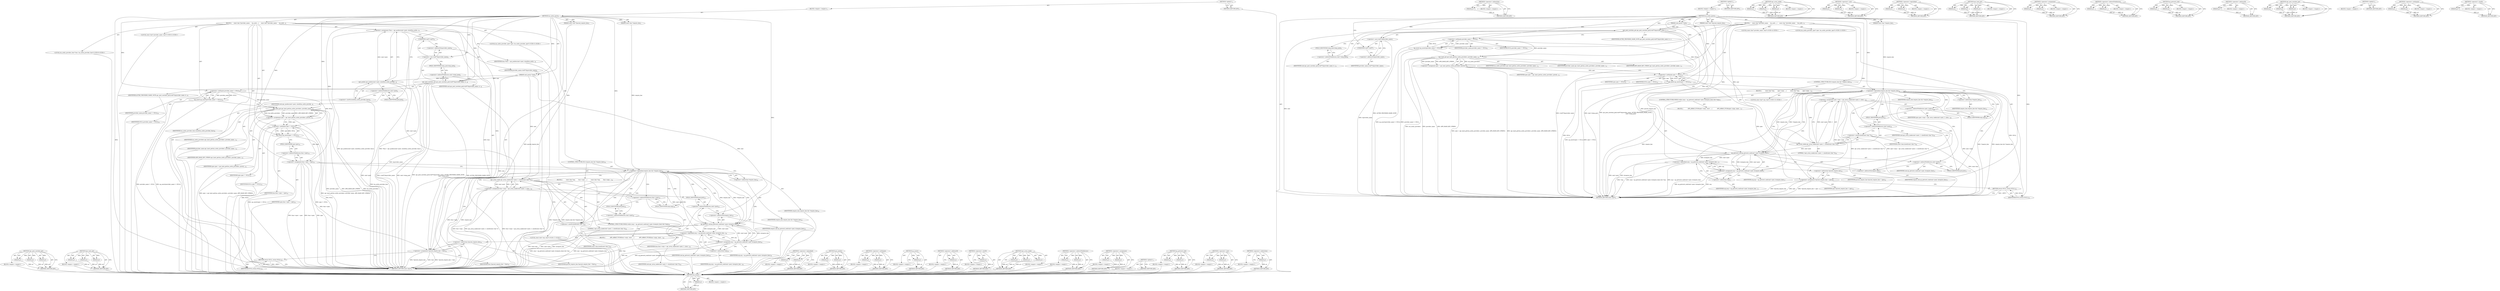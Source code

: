digraph "&lt;operator&gt;.indirection" {
vulnerable_124 [label=<(METHOD,ap_assert)>];
vulnerable_125 [label=<(PARAM,p1)>];
vulnerable_126 [label=<(BLOCK,&lt;empty&gt;,&lt;empty&gt;)>];
vulnerable_127 [label=<(METHOD_RETURN,ANY)>];
vulnerable_149 [label=<(METHOD,&lt;operator&gt;.indirection)>];
vulnerable_150 [label=<(PARAM,p1)>];
vulnerable_151 [label=<(BLOCK,&lt;empty&gt;,&lt;empty&gt;)>];
vulnerable_152 [label=<(METHOD_RETURN,ANY)>];
vulnerable_6 [label=<(METHOD,&lt;global&gt;)<SUB>1</SUB>>];
vulnerable_7 [label=<(BLOCK,&lt;empty&gt;,&lt;empty&gt;)<SUB>1</SUB>>];
vulnerable_8 [label=<(METHOD,lua_authz_parse)<SUB>1</SUB>>];
vulnerable_9 [label=<(PARAM,cmd_parms *cmd)<SUB>1</SUB>>];
vulnerable_10 [label=<(PARAM,const char *require_line)<SUB>1</SUB>>];
vulnerable_11 [label=<(PARAM,const void **parsed_require_line)<SUB>2</SUB>>];
vulnerable_12 [label=<(BLOCK,{
     const char *provider_name;
     lua_auth...,{
     const char *provider_name;
     lua_auth...)<SUB>3</SUB>>];
vulnerable_13 [label="<(LOCAL,const char* provider_name: char*)<SUB>4</SUB>>"];
vulnerable_14 [label="<(LOCAL,lua_authz_provider_spec* spec: lua_authz_provider_spec*)<SUB>5</SUB>>"];
vulnerable_15 [label=<(apr_pool_userdata_get,apr_pool_userdata_get((void**)&amp;provider_name, A...)<SUB>7</SUB>>];
vulnerable_16 [label=<(&lt;operator&gt;.cast,(void**)&amp;provider_name)<SUB>7</SUB>>];
vulnerable_17 [label=<(UNKNOWN,void**,void**)<SUB>7</SUB>>];
vulnerable_18 [label=<(&lt;operator&gt;.addressOf,&amp;provider_name)<SUB>7</SUB>>];
vulnerable_19 [label=<(IDENTIFIER,provider_name,(void**)&amp;provider_name)<SUB>7</SUB>>];
vulnerable_20 [label=<(IDENTIFIER,AUTHZ_PROVIDER_NAME_NOTE,apr_pool_userdata_get((void**)&amp;provider_name, A...)<SUB>7</SUB>>];
vulnerable_21 [label=<(&lt;operator&gt;.indirectFieldAccess,cmd-&gt;temp_pool)<SUB>8</SUB>>];
vulnerable_22 [label=<(IDENTIFIER,cmd,apr_pool_userdata_get((void**)&amp;provider_name, A...)<SUB>8</SUB>>];
vulnerable_23 [label=<(FIELD_IDENTIFIER,temp_pool,temp_pool)<SUB>8</SUB>>];
vulnerable_24 [label=<(ap_assert,ap_assert(provider_name != NULL))<SUB>9</SUB>>];
vulnerable_25 [label=<(&lt;operator&gt;.notEquals,provider_name != NULL)<SUB>9</SUB>>];
vulnerable_26 [label=<(IDENTIFIER,provider_name,provider_name != NULL)<SUB>9</SUB>>];
vulnerable_27 [label=<(IDENTIFIER,NULL,provider_name != NULL)<SUB>9</SUB>>];
vulnerable_28 [label=<(&lt;operator&gt;.assignment,spec = apr_hash_get(lua_authz_providers, provid...)<SUB>11</SUB>>];
vulnerable_29 [label=<(IDENTIFIER,spec,spec = apr_hash_get(lua_authz_providers, provid...)<SUB>11</SUB>>];
vulnerable_30 [label=<(apr_hash_get,apr_hash_get(lua_authz_providers, provider_name...)<SUB>11</SUB>>];
vulnerable_31 [label=<(IDENTIFIER,lua_authz_providers,apr_hash_get(lua_authz_providers, provider_name...)<SUB>11</SUB>>];
vulnerable_32 [label=<(IDENTIFIER,provider_name,apr_hash_get(lua_authz_providers, provider_name...)<SUB>11</SUB>>];
vulnerable_33 [label=<(IDENTIFIER,APR_HASH_KEY_STRING,apr_hash_get(lua_authz_providers, provider_name...)<SUB>11</SUB>>];
vulnerable_34 [label=<(ap_assert,ap_assert(spec != NULL))<SUB>12</SUB>>];
vulnerable_35 [label=<(&lt;operator&gt;.notEquals,spec != NULL)<SUB>12</SUB>>];
vulnerable_36 [label=<(IDENTIFIER,spec,spec != NULL)<SUB>12</SUB>>];
vulnerable_37 [label=<(IDENTIFIER,NULL,spec != NULL)<SUB>12</SUB>>];
vulnerable_38 [label=<(CONTROL_STRUCTURE,IF,if (require_line &amp;&amp; *require_line))<SUB>14</SUB>>];
vulnerable_39 [label=<(&lt;operator&gt;.logicalAnd,require_line &amp;&amp; *require_line)<SUB>14</SUB>>];
vulnerable_40 [label=<(IDENTIFIER,require_line,require_line &amp;&amp; *require_line)<SUB>14</SUB>>];
vulnerable_41 [label=<(&lt;operator&gt;.indirection,*require_line)<SUB>14</SUB>>];
vulnerable_42 [label=<(IDENTIFIER,require_line,require_line &amp;&amp; *require_line)<SUB>14</SUB>>];
vulnerable_43 [label=<(BLOCK,{
         const char *arg;
        spec-&gt;args ...,{
         const char *arg;
        spec-&gt;args ...)<SUB>14</SUB>>];
vulnerable_44 [label="<(LOCAL,const char* arg: char*)<SUB>15</SUB>>"];
vulnerable_45 [label=<(&lt;operator&gt;.assignment,spec-&gt;args = apr_array_make(cmd-&gt;pool, 2, sizeo...)<SUB>16</SUB>>];
vulnerable_46 [label=<(&lt;operator&gt;.indirectFieldAccess,spec-&gt;args)<SUB>16</SUB>>];
vulnerable_47 [label=<(IDENTIFIER,spec,spec-&gt;args = apr_array_make(cmd-&gt;pool, 2, sizeo...)<SUB>16</SUB>>];
vulnerable_48 [label=<(FIELD_IDENTIFIER,args,args)<SUB>16</SUB>>];
vulnerable_49 [label=<(apr_array_make,apr_array_make(cmd-&gt;pool, 2, sizeof(const char *)))<SUB>16</SUB>>];
vulnerable_50 [label=<(&lt;operator&gt;.indirectFieldAccess,cmd-&gt;pool)<SUB>16</SUB>>];
vulnerable_51 [label=<(IDENTIFIER,cmd,apr_array_make(cmd-&gt;pool, 2, sizeof(const char *)))<SUB>16</SUB>>];
vulnerable_52 [label=<(FIELD_IDENTIFIER,pool,pool)<SUB>16</SUB>>];
vulnerable_53 [label=<(LITERAL,2,apr_array_make(cmd-&gt;pool, 2, sizeof(const char *)))<SUB>16</SUB>>];
vulnerable_54 [label=<(&lt;operator&gt;.sizeOf,sizeof(const char *))<SUB>16</SUB>>];
vulnerable_55 [label=<(IDENTIFIER,const char,sizeof(const char *))<SUB>16</SUB>>];
vulnerable_56 [label=<(CONTROL_STRUCTURE,WHILE,while ((arg = ap_getword_conf(cmd-&gt;pool, &amp;require_line)) &amp;&amp; *arg))<SUB>17</SUB>>];
vulnerable_57 [label=<(&lt;operator&gt;.logicalAnd,(arg = ap_getword_conf(cmd-&gt;pool, &amp;require_line...)<SUB>17</SUB>>];
vulnerable_58 [label=<(&lt;operator&gt;.assignment,arg = ap_getword_conf(cmd-&gt;pool, &amp;require_line))<SUB>17</SUB>>];
vulnerable_59 [label=<(IDENTIFIER,arg,arg = ap_getword_conf(cmd-&gt;pool, &amp;require_line))<SUB>17</SUB>>];
vulnerable_60 [label=<(ap_getword_conf,ap_getword_conf(cmd-&gt;pool, &amp;require_line))<SUB>17</SUB>>];
vulnerable_61 [label=<(&lt;operator&gt;.indirectFieldAccess,cmd-&gt;pool)<SUB>17</SUB>>];
vulnerable_62 [label=<(IDENTIFIER,cmd,ap_getword_conf(cmd-&gt;pool, &amp;require_line))<SUB>17</SUB>>];
vulnerable_63 [label=<(FIELD_IDENTIFIER,pool,pool)<SUB>17</SUB>>];
vulnerable_64 [label=<(&lt;operator&gt;.addressOf,&amp;require_line)<SUB>17</SUB>>];
vulnerable_65 [label=<(IDENTIFIER,require_line,ap_getword_conf(cmd-&gt;pool, &amp;require_line))<SUB>17</SUB>>];
vulnerable_66 [label=<(&lt;operator&gt;.indirection,*arg)<SUB>17</SUB>>];
vulnerable_67 [label=<(IDENTIFIER,arg,(arg = ap_getword_conf(cmd-&gt;pool, &amp;require_line...)<SUB>17</SUB>>];
vulnerable_68 [label=<(BLOCK,{
            APR_ARRAY_PUSH(spec-&gt;args, const ...,{
            APR_ARRAY_PUSH(spec-&gt;args, const ...)<SUB>17</SUB>>];
vulnerable_69 [label=<(&lt;operator&gt;.assignment,*parsed_require_line = spec)<SUB>22</SUB>>];
vulnerable_70 [label=<(&lt;operator&gt;.indirection,*parsed_require_line)<SUB>22</SUB>>];
vulnerable_71 [label=<(IDENTIFIER,parsed_require_line,*parsed_require_line = spec)<SUB>22</SUB>>];
vulnerable_72 [label=<(IDENTIFIER,spec,*parsed_require_line = spec)<SUB>22</SUB>>];
vulnerable_73 [label=<(RETURN,return NULL;,return NULL;)<SUB>23</SUB>>];
vulnerable_74 [label=<(IDENTIFIER,NULL,return NULL;)<SUB>23</SUB>>];
vulnerable_75 [label=<(METHOD_RETURN,const char*)<SUB>1</SUB>>];
vulnerable_77 [label=<(METHOD_RETURN,ANY)<SUB>1</SUB>>];
vulnerable_153 [label=<(METHOD,apr_array_make)>];
vulnerable_154 [label=<(PARAM,p1)>];
vulnerable_155 [label=<(PARAM,p2)>];
vulnerable_156 [label=<(PARAM,p3)>];
vulnerable_157 [label=<(BLOCK,&lt;empty&gt;,&lt;empty&gt;)>];
vulnerable_158 [label=<(METHOD_RETURN,ANY)>];
vulnerable_110 [label=<(METHOD,&lt;operator&gt;.cast)>];
vulnerable_111 [label=<(PARAM,p1)>];
vulnerable_112 [label=<(PARAM,p2)>];
vulnerable_113 [label=<(BLOCK,&lt;empty&gt;,&lt;empty&gt;)>];
vulnerable_114 [label=<(METHOD_RETURN,ANY)>];
vulnerable_144 [label=<(METHOD,&lt;operator&gt;.logicalAnd)>];
vulnerable_145 [label=<(PARAM,p1)>];
vulnerable_146 [label=<(PARAM,p2)>];
vulnerable_147 [label=<(BLOCK,&lt;empty&gt;,&lt;empty&gt;)>];
vulnerable_148 [label=<(METHOD_RETURN,ANY)>];
vulnerable_138 [label=<(METHOD,apr_hash_get)>];
vulnerable_139 [label=<(PARAM,p1)>];
vulnerable_140 [label=<(PARAM,p2)>];
vulnerable_141 [label=<(PARAM,p3)>];
vulnerable_142 [label=<(BLOCK,&lt;empty&gt;,&lt;empty&gt;)>];
vulnerable_143 [label=<(METHOD_RETURN,ANY)>];
vulnerable_133 [label=<(METHOD,&lt;operator&gt;.assignment)>];
vulnerable_134 [label=<(PARAM,p1)>];
vulnerable_135 [label=<(PARAM,p2)>];
vulnerable_136 [label=<(BLOCK,&lt;empty&gt;,&lt;empty&gt;)>];
vulnerable_137 [label=<(METHOD_RETURN,ANY)>];
vulnerable_119 [label=<(METHOD,&lt;operator&gt;.indirectFieldAccess)>];
vulnerable_120 [label=<(PARAM,p1)>];
vulnerable_121 [label=<(PARAM,p2)>];
vulnerable_122 [label=<(BLOCK,&lt;empty&gt;,&lt;empty&gt;)>];
vulnerable_123 [label=<(METHOD_RETURN,ANY)>];
vulnerable_163 [label=<(METHOD,ap_getword_conf)>];
vulnerable_164 [label=<(PARAM,p1)>];
vulnerable_165 [label=<(PARAM,p2)>];
vulnerable_166 [label=<(BLOCK,&lt;empty&gt;,&lt;empty&gt;)>];
vulnerable_167 [label=<(METHOD_RETURN,ANY)>];
vulnerable_115 [label=<(METHOD,&lt;operator&gt;.addressOf)>];
vulnerable_116 [label=<(PARAM,p1)>];
vulnerable_117 [label=<(BLOCK,&lt;empty&gt;,&lt;empty&gt;)>];
vulnerable_118 [label=<(METHOD_RETURN,ANY)>];
vulnerable_104 [label=<(METHOD,apr_pool_userdata_get)>];
vulnerable_105 [label=<(PARAM,p1)>];
vulnerable_106 [label=<(PARAM,p2)>];
vulnerable_107 [label=<(PARAM,p3)>];
vulnerable_108 [label=<(BLOCK,&lt;empty&gt;,&lt;empty&gt;)>];
vulnerable_109 [label=<(METHOD_RETURN,ANY)>];
vulnerable_98 [label=<(METHOD,&lt;global&gt;)<SUB>1</SUB>>];
vulnerable_99 [label=<(BLOCK,&lt;empty&gt;,&lt;empty&gt;)>];
vulnerable_100 [label=<(METHOD_RETURN,ANY)>];
vulnerable_128 [label=<(METHOD,&lt;operator&gt;.notEquals)>];
vulnerable_129 [label=<(PARAM,p1)>];
vulnerable_130 [label=<(PARAM,p2)>];
vulnerable_131 [label=<(BLOCK,&lt;empty&gt;,&lt;empty&gt;)>];
vulnerable_132 [label=<(METHOD_RETURN,ANY)>];
vulnerable_159 [label=<(METHOD,&lt;operator&gt;.sizeOf)>];
vulnerable_160 [label=<(PARAM,p1)>];
vulnerable_161 [label=<(BLOCK,&lt;empty&gt;,&lt;empty&gt;)>];
vulnerable_162 [label=<(METHOD_RETURN,ANY)>];
fixed_141 [label=<(METHOD,apr_pool_userdata_get)>];
fixed_142 [label=<(PARAM,p1)>];
fixed_143 [label=<(PARAM,p2)>];
fixed_144 [label=<(PARAM,p3)>];
fixed_145 [label=<(BLOCK,&lt;empty&gt;,&lt;empty&gt;)>];
fixed_146 [label=<(METHOD_RETURN,ANY)>];
fixed_165 [label=<(METHOD,apr_hash_get)>];
fixed_166 [label=<(PARAM,p1)>];
fixed_167 [label=<(PARAM,p2)>];
fixed_168 [label=<(PARAM,p3)>];
fixed_169 [label=<(BLOCK,&lt;empty&gt;,&lt;empty&gt;)>];
fixed_170 [label=<(METHOD_RETURN,ANY)>];
fixed_6 [label=<(METHOD,&lt;global&gt;)<SUB>1</SUB>>];
fixed_7 [label=<(BLOCK,&lt;empty&gt;,&lt;empty&gt;)<SUB>1</SUB>>];
fixed_8 [label=<(METHOD,lua_authz_parse)<SUB>1</SUB>>];
fixed_9 [label=<(PARAM,cmd_parms *cmd)<SUB>1</SUB>>];
fixed_10 [label=<(PARAM,const char *require_line)<SUB>1</SUB>>];
fixed_11 [label=<(PARAM,const void **parsed_require_line)<SUB>2</SUB>>];
fixed_12 [label=<(BLOCK,{
     const char *provider_name;
     lua_auth...,{
     const char *provider_name;
     lua_auth...)<SUB>3</SUB>>];
fixed_13 [label="<(LOCAL,const char* provider_name: char*)<SUB>4</SUB>>"];
fixed_14 [label="<(LOCAL,lua_authz_provider_spec* spec: lua_authz_provider_spec*)<SUB>5</SUB>>"];
fixed_15 [label="<(LOCAL,lua_authz_provider_func* func: lua_authz_provider_func*)<SUB>6</SUB>>"];
fixed_16 [label=<(&lt;operator&gt;.assignment,*func = apr_pcalloc(cmd-&gt;pool, sizeof(lua_authz...)<SUB>6</SUB>>];
fixed_17 [label=<(IDENTIFIER,func,*func = apr_pcalloc(cmd-&gt;pool, sizeof(lua_authz...)<SUB>6</SUB>>];
fixed_18 [label=<(apr_pcalloc,apr_pcalloc(cmd-&gt;pool, sizeof(lua_authz_provide...)<SUB>6</SUB>>];
fixed_19 [label=<(&lt;operator&gt;.indirectFieldAccess,cmd-&gt;pool)<SUB>6</SUB>>];
fixed_20 [label=<(IDENTIFIER,cmd,apr_pcalloc(cmd-&gt;pool, sizeof(lua_authz_provide...)<SUB>6</SUB>>];
fixed_21 [label=<(FIELD_IDENTIFIER,pool,pool)<SUB>6</SUB>>];
fixed_22 [label=<(&lt;operator&gt;.sizeOf,sizeof(lua_authz_provider_func))<SUB>6</SUB>>];
fixed_23 [label=<(IDENTIFIER,lua_authz_provider_func,sizeof(lua_authz_provider_func))<SUB>6</SUB>>];
fixed_24 [label=<(apr_pool_userdata_get,apr_pool_userdata_get((void**)&amp;provider_name, A...)<SUB>8</SUB>>];
fixed_25 [label=<(&lt;operator&gt;.cast,(void**)&amp;provider_name)<SUB>8</SUB>>];
fixed_26 [label=<(UNKNOWN,void**,void**)<SUB>8</SUB>>];
fixed_27 [label=<(&lt;operator&gt;.addressOf,&amp;provider_name)<SUB>8</SUB>>];
fixed_28 [label=<(IDENTIFIER,provider_name,(void**)&amp;provider_name)<SUB>8</SUB>>];
fixed_29 [label=<(IDENTIFIER,AUTHZ_PROVIDER_NAME_NOTE,apr_pool_userdata_get((void**)&amp;provider_name, A...)<SUB>8</SUB>>];
fixed_30 [label=<(&lt;operator&gt;.indirectFieldAccess,cmd-&gt;temp_pool)<SUB>9</SUB>>];
fixed_31 [label=<(IDENTIFIER,cmd,apr_pool_userdata_get((void**)&amp;provider_name, A...)<SUB>9</SUB>>];
fixed_32 [label=<(FIELD_IDENTIFIER,temp_pool,temp_pool)<SUB>9</SUB>>];
fixed_33 [label=<(ap_assert,ap_assert(provider_name != NULL))<SUB>10</SUB>>];
fixed_34 [label=<(&lt;operator&gt;.notEquals,provider_name != NULL)<SUB>10</SUB>>];
fixed_35 [label=<(IDENTIFIER,provider_name,provider_name != NULL)<SUB>10</SUB>>];
fixed_36 [label=<(IDENTIFIER,NULL,provider_name != NULL)<SUB>10</SUB>>];
fixed_37 [label=<(&lt;operator&gt;.assignment,spec = apr_hash_get(lua_authz_providers, provid...)<SUB>12</SUB>>];
fixed_38 [label=<(IDENTIFIER,spec,spec = apr_hash_get(lua_authz_providers, provid...)<SUB>12</SUB>>];
fixed_39 [label=<(apr_hash_get,apr_hash_get(lua_authz_providers, provider_name...)<SUB>12</SUB>>];
fixed_40 [label=<(IDENTIFIER,lua_authz_providers,apr_hash_get(lua_authz_providers, provider_name...)<SUB>12</SUB>>];
fixed_41 [label=<(IDENTIFIER,provider_name,apr_hash_get(lua_authz_providers, provider_name...)<SUB>12</SUB>>];
fixed_42 [label=<(IDENTIFIER,APR_HASH_KEY_STRING,apr_hash_get(lua_authz_providers, provider_name...)<SUB>12</SUB>>];
fixed_43 [label=<(ap_assert,ap_assert(spec != NULL))<SUB>13</SUB>>];
fixed_44 [label=<(&lt;operator&gt;.notEquals,spec != NULL)<SUB>13</SUB>>];
fixed_45 [label=<(IDENTIFIER,spec,spec != NULL)<SUB>13</SUB>>];
fixed_46 [label=<(IDENTIFIER,NULL,spec != NULL)<SUB>13</SUB>>];
fixed_47 [label=<(&lt;operator&gt;.assignment,func-&gt;spec = spec)<SUB>14</SUB>>];
fixed_48 [label=<(&lt;operator&gt;.indirectFieldAccess,func-&gt;spec)<SUB>14</SUB>>];
fixed_49 [label=<(IDENTIFIER,func,func-&gt;spec = spec)<SUB>14</SUB>>];
fixed_50 [label=<(FIELD_IDENTIFIER,spec,spec)<SUB>14</SUB>>];
fixed_51 [label=<(IDENTIFIER,spec,func-&gt;spec = spec)<SUB>14</SUB>>];
fixed_52 [label=<(CONTROL_STRUCTURE,IF,if (require_line &amp;&amp; *require_line))<SUB>16</SUB>>];
fixed_53 [label=<(&lt;operator&gt;.logicalAnd,require_line &amp;&amp; *require_line)<SUB>16</SUB>>];
fixed_54 [label=<(IDENTIFIER,require_line,require_line &amp;&amp; *require_line)<SUB>16</SUB>>];
fixed_55 [label=<(&lt;operator&gt;.indirection,*require_line)<SUB>16</SUB>>];
fixed_56 [label=<(IDENTIFIER,require_line,require_line &amp;&amp; *require_line)<SUB>16</SUB>>];
fixed_57 [label=<(BLOCK,{
         const char *arg;
        func-&gt;args ...,{
         const char *arg;
        func-&gt;args ...)<SUB>16</SUB>>];
fixed_58 [label="<(LOCAL,const char* arg: char*)<SUB>17</SUB>>"];
fixed_59 [label=<(&lt;operator&gt;.assignment,func-&gt;args = apr_array_make(cmd-&gt;pool, 2, sizeo...)<SUB>18</SUB>>];
fixed_60 [label=<(&lt;operator&gt;.indirectFieldAccess,func-&gt;args)<SUB>18</SUB>>];
fixed_61 [label=<(IDENTIFIER,func,func-&gt;args = apr_array_make(cmd-&gt;pool, 2, sizeo...)<SUB>18</SUB>>];
fixed_62 [label=<(FIELD_IDENTIFIER,args,args)<SUB>18</SUB>>];
fixed_63 [label=<(apr_array_make,apr_array_make(cmd-&gt;pool, 2, sizeof(const char *)))<SUB>18</SUB>>];
fixed_64 [label=<(&lt;operator&gt;.indirectFieldAccess,cmd-&gt;pool)<SUB>18</SUB>>];
fixed_65 [label=<(IDENTIFIER,cmd,apr_array_make(cmd-&gt;pool, 2, sizeof(const char *)))<SUB>18</SUB>>];
fixed_66 [label=<(FIELD_IDENTIFIER,pool,pool)<SUB>18</SUB>>];
fixed_67 [label=<(LITERAL,2,apr_array_make(cmd-&gt;pool, 2, sizeof(const char *)))<SUB>18</SUB>>];
fixed_68 [label=<(&lt;operator&gt;.sizeOf,sizeof(const char *))<SUB>18</SUB>>];
fixed_69 [label=<(IDENTIFIER,const char,sizeof(const char *))<SUB>18</SUB>>];
fixed_70 [label=<(CONTROL_STRUCTURE,WHILE,while ((arg = ap_getword_conf(cmd-&gt;pool, &amp;require_line)) &amp;&amp; *arg))<SUB>19</SUB>>];
fixed_71 [label=<(&lt;operator&gt;.logicalAnd,(arg = ap_getword_conf(cmd-&gt;pool, &amp;require_line...)<SUB>19</SUB>>];
fixed_72 [label=<(&lt;operator&gt;.assignment,arg = ap_getword_conf(cmd-&gt;pool, &amp;require_line))<SUB>19</SUB>>];
fixed_73 [label=<(IDENTIFIER,arg,arg = ap_getword_conf(cmd-&gt;pool, &amp;require_line))<SUB>19</SUB>>];
fixed_74 [label=<(ap_getword_conf,ap_getword_conf(cmd-&gt;pool, &amp;require_line))<SUB>19</SUB>>];
fixed_75 [label=<(&lt;operator&gt;.indirectFieldAccess,cmd-&gt;pool)<SUB>19</SUB>>];
fixed_76 [label=<(IDENTIFIER,cmd,ap_getword_conf(cmd-&gt;pool, &amp;require_line))<SUB>19</SUB>>];
fixed_77 [label=<(FIELD_IDENTIFIER,pool,pool)<SUB>19</SUB>>];
fixed_78 [label=<(&lt;operator&gt;.addressOf,&amp;require_line)<SUB>19</SUB>>];
fixed_79 [label=<(IDENTIFIER,require_line,ap_getword_conf(cmd-&gt;pool, &amp;require_line))<SUB>19</SUB>>];
fixed_80 [label=<(&lt;operator&gt;.indirection,*arg)<SUB>19</SUB>>];
fixed_81 [label=<(IDENTIFIER,arg,(arg = ap_getword_conf(cmd-&gt;pool, &amp;require_line...)<SUB>19</SUB>>];
fixed_82 [label=<(BLOCK,{
            APR_ARRAY_PUSH(func-&gt;args, const ...,{
            APR_ARRAY_PUSH(func-&gt;args, const ...)<SUB>19</SUB>>];
fixed_83 [label=<(&lt;operator&gt;.assignment,*parsed_require_line = func)<SUB>24</SUB>>];
fixed_84 [label=<(&lt;operator&gt;.indirection,*parsed_require_line)<SUB>24</SUB>>];
fixed_85 [label=<(IDENTIFIER,parsed_require_line,*parsed_require_line = func)<SUB>24</SUB>>];
fixed_86 [label=<(IDENTIFIER,func,*parsed_require_line = func)<SUB>24</SUB>>];
fixed_87 [label=<(RETURN,return NULL;,return NULL;)<SUB>25</SUB>>];
fixed_88 [label=<(IDENTIFIER,NULL,return NULL;)<SUB>25</SUB>>];
fixed_89 [label=<(METHOD_RETURN,const char*)<SUB>1</SUB>>];
fixed_91 [label=<(METHOD_RETURN,ANY)<SUB>1</SUB>>];
fixed_171 [label=<(METHOD,&lt;operator&gt;.logicalAnd)>];
fixed_172 [label=<(PARAM,p1)>];
fixed_173 [label=<(PARAM,p2)>];
fixed_174 [label=<(BLOCK,&lt;empty&gt;,&lt;empty&gt;)>];
fixed_175 [label=<(METHOD_RETURN,ANY)>];
fixed_127 [label=<(METHOD,apr_pcalloc)>];
fixed_128 [label=<(PARAM,p1)>];
fixed_129 [label=<(PARAM,p2)>];
fixed_130 [label=<(BLOCK,&lt;empty&gt;,&lt;empty&gt;)>];
fixed_131 [label=<(METHOD_RETURN,ANY)>];
fixed_160 [label=<(METHOD,&lt;operator&gt;.notEquals)>];
fixed_161 [label=<(PARAM,p1)>];
fixed_162 [label=<(PARAM,p2)>];
fixed_163 [label=<(BLOCK,&lt;empty&gt;,&lt;empty&gt;)>];
fixed_164 [label=<(METHOD_RETURN,ANY)>];
fixed_156 [label=<(METHOD,ap_assert)>];
fixed_157 [label=<(PARAM,p1)>];
fixed_158 [label=<(BLOCK,&lt;empty&gt;,&lt;empty&gt;)>];
fixed_159 [label=<(METHOD_RETURN,ANY)>];
fixed_152 [label=<(METHOD,&lt;operator&gt;.addressOf)>];
fixed_153 [label=<(PARAM,p1)>];
fixed_154 [label=<(BLOCK,&lt;empty&gt;,&lt;empty&gt;)>];
fixed_155 [label=<(METHOD_RETURN,ANY)>];
fixed_137 [label=<(METHOD,&lt;operator&gt;.sizeOf)>];
fixed_138 [label=<(PARAM,p1)>];
fixed_139 [label=<(BLOCK,&lt;empty&gt;,&lt;empty&gt;)>];
fixed_140 [label=<(METHOD_RETURN,ANY)>];
fixed_180 [label=<(METHOD,apr_array_make)>];
fixed_181 [label=<(PARAM,p1)>];
fixed_182 [label=<(PARAM,p2)>];
fixed_183 [label=<(PARAM,p3)>];
fixed_184 [label=<(BLOCK,&lt;empty&gt;,&lt;empty&gt;)>];
fixed_185 [label=<(METHOD_RETURN,ANY)>];
fixed_132 [label=<(METHOD,&lt;operator&gt;.indirectFieldAccess)>];
fixed_133 [label=<(PARAM,p1)>];
fixed_134 [label=<(PARAM,p2)>];
fixed_135 [label=<(BLOCK,&lt;empty&gt;,&lt;empty&gt;)>];
fixed_136 [label=<(METHOD_RETURN,ANY)>];
fixed_122 [label=<(METHOD,&lt;operator&gt;.assignment)>];
fixed_123 [label=<(PARAM,p1)>];
fixed_124 [label=<(PARAM,p2)>];
fixed_125 [label=<(BLOCK,&lt;empty&gt;,&lt;empty&gt;)>];
fixed_126 [label=<(METHOD_RETURN,ANY)>];
fixed_116 [label=<(METHOD,&lt;global&gt;)<SUB>1</SUB>>];
fixed_117 [label=<(BLOCK,&lt;empty&gt;,&lt;empty&gt;)>];
fixed_118 [label=<(METHOD_RETURN,ANY)>];
fixed_186 [label=<(METHOD,ap_getword_conf)>];
fixed_187 [label=<(PARAM,p1)>];
fixed_188 [label=<(PARAM,p2)>];
fixed_189 [label=<(BLOCK,&lt;empty&gt;,&lt;empty&gt;)>];
fixed_190 [label=<(METHOD_RETURN,ANY)>];
fixed_147 [label=<(METHOD,&lt;operator&gt;.cast)>];
fixed_148 [label=<(PARAM,p1)>];
fixed_149 [label=<(PARAM,p2)>];
fixed_150 [label=<(BLOCK,&lt;empty&gt;,&lt;empty&gt;)>];
fixed_151 [label=<(METHOD_RETURN,ANY)>];
fixed_176 [label=<(METHOD,&lt;operator&gt;.indirection)>];
fixed_177 [label=<(PARAM,p1)>];
fixed_178 [label=<(BLOCK,&lt;empty&gt;,&lt;empty&gt;)>];
fixed_179 [label=<(METHOD_RETURN,ANY)>];
vulnerable_124 -> vulnerable_125  [key=0, label="AST: "];
vulnerable_124 -> vulnerable_125  [key=1, label="DDG: "];
vulnerable_124 -> vulnerable_126  [key=0, label="AST: "];
vulnerable_124 -> vulnerable_127  [key=0, label="AST: "];
vulnerable_124 -> vulnerable_127  [key=1, label="CFG: "];
vulnerable_125 -> vulnerable_127  [key=0, label="DDG: p1"];
vulnerable_149 -> vulnerable_150  [key=0, label="AST: "];
vulnerable_149 -> vulnerable_150  [key=1, label="DDG: "];
vulnerable_149 -> vulnerable_151  [key=0, label="AST: "];
vulnerable_149 -> vulnerable_152  [key=0, label="AST: "];
vulnerable_149 -> vulnerable_152  [key=1, label="CFG: "];
vulnerable_150 -> vulnerable_152  [key=0, label="DDG: p1"];
vulnerable_6 -> vulnerable_7  [key=0, label="AST: "];
vulnerable_6 -> vulnerable_77  [key=0, label="AST: "];
vulnerable_6 -> vulnerable_77  [key=1, label="CFG: "];
vulnerable_7 -> vulnerable_8  [key=0, label="AST: "];
vulnerable_8 -> vulnerable_9  [key=0, label="AST: "];
vulnerable_8 -> vulnerable_9  [key=1, label="DDG: "];
vulnerable_8 -> vulnerable_10  [key=0, label="AST: "];
vulnerable_8 -> vulnerable_10  [key=1, label="DDG: "];
vulnerable_8 -> vulnerable_11  [key=0, label="AST: "];
vulnerable_8 -> vulnerable_11  [key=1, label="DDG: "];
vulnerable_8 -> vulnerable_12  [key=0, label="AST: "];
vulnerable_8 -> vulnerable_75  [key=0, label="AST: "];
vulnerable_8 -> vulnerable_17  [key=0, label="CFG: "];
vulnerable_8 -> vulnerable_69  [key=0, label="DDG: "];
vulnerable_8 -> vulnerable_15  [key=0, label="DDG: "];
vulnerable_8 -> vulnerable_74  [key=0, label="DDG: "];
vulnerable_8 -> vulnerable_16  [key=0, label="DDG: "];
vulnerable_8 -> vulnerable_25  [key=0, label="DDG: "];
vulnerable_8 -> vulnerable_30  [key=0, label="DDG: "];
vulnerable_8 -> vulnerable_35  [key=0, label="DDG: "];
vulnerable_8 -> vulnerable_39  [key=0, label="DDG: "];
vulnerable_8 -> vulnerable_49  [key=0, label="DDG: "];
vulnerable_8 -> vulnerable_60  [key=0, label="DDG: "];
vulnerable_9 -> vulnerable_75  [key=0, label="DDG: cmd"];
vulnerable_9 -> vulnerable_15  [key=0, label="DDG: cmd"];
vulnerable_9 -> vulnerable_49  [key=0, label="DDG: cmd"];
vulnerable_9 -> vulnerable_60  [key=0, label="DDG: cmd"];
vulnerable_10 -> vulnerable_39  [key=0, label="DDG: require_line"];
vulnerable_11 -> vulnerable_75  [key=0, label="DDG: parsed_require_line"];
vulnerable_12 -> vulnerable_13  [key=0, label="AST: "];
vulnerable_12 -> vulnerable_14  [key=0, label="AST: "];
vulnerable_12 -> vulnerable_15  [key=0, label="AST: "];
vulnerable_12 -> vulnerable_24  [key=0, label="AST: "];
vulnerable_12 -> vulnerable_28  [key=0, label="AST: "];
vulnerable_12 -> vulnerable_34  [key=0, label="AST: "];
vulnerable_12 -> vulnerable_38  [key=0, label="AST: "];
vulnerable_12 -> vulnerable_69  [key=0, label="AST: "];
vulnerable_12 -> vulnerable_73  [key=0, label="AST: "];
vulnerable_15 -> vulnerable_16  [key=0, label="AST: "];
vulnerable_15 -> vulnerable_20  [key=0, label="AST: "];
vulnerable_15 -> vulnerable_21  [key=0, label="AST: "];
vulnerable_15 -> vulnerable_25  [key=0, label="CFG: "];
vulnerable_15 -> vulnerable_75  [key=0, label="DDG: (void**)&amp;provider_name"];
vulnerable_15 -> vulnerable_75  [key=1, label="DDG: cmd-&gt;temp_pool"];
vulnerable_15 -> vulnerable_75  [key=2, label="DDG: apr_pool_userdata_get((void**)&amp;provider_name, AUTHZ_PROVIDER_NAME_NOTE,
                           cmd-&gt;temp_pool)"];
vulnerable_15 -> vulnerable_75  [key=3, label="DDG: AUTHZ_PROVIDER_NAME_NOTE"];
vulnerable_16 -> vulnerable_17  [key=0, label="AST: "];
vulnerable_16 -> vulnerable_18  [key=0, label="AST: "];
vulnerable_16 -> vulnerable_23  [key=0, label="CFG: "];
vulnerable_16 -> vulnerable_75  [key=0, label="DDG: &amp;provider_name"];
vulnerable_17 -> vulnerable_18  [key=0, label="CFG: "];
vulnerable_18 -> vulnerable_19  [key=0, label="AST: "];
vulnerable_18 -> vulnerable_16  [key=0, label="CFG: "];
vulnerable_21 -> vulnerable_22  [key=0, label="AST: "];
vulnerable_21 -> vulnerable_23  [key=0, label="AST: "];
vulnerable_21 -> vulnerable_15  [key=0, label="CFG: "];
vulnerable_23 -> vulnerable_21  [key=0, label="CFG: "];
vulnerable_24 -> vulnerable_25  [key=0, label="AST: "];
vulnerable_24 -> vulnerable_30  [key=0, label="CFG: "];
vulnerable_24 -> vulnerable_75  [key=0, label="DDG: provider_name != NULL"];
vulnerable_24 -> vulnerable_75  [key=1, label="DDG: ap_assert(provider_name != NULL)"];
vulnerable_25 -> vulnerable_26  [key=0, label="AST: "];
vulnerable_25 -> vulnerable_27  [key=0, label="AST: "];
vulnerable_25 -> vulnerable_24  [key=0, label="CFG: "];
vulnerable_25 -> vulnerable_24  [key=1, label="DDG: provider_name"];
vulnerable_25 -> vulnerable_24  [key=2, label="DDG: NULL"];
vulnerable_25 -> vulnerable_30  [key=0, label="DDG: provider_name"];
vulnerable_25 -> vulnerable_35  [key=0, label="DDG: NULL"];
vulnerable_28 -> vulnerable_29  [key=0, label="AST: "];
vulnerable_28 -> vulnerable_30  [key=0, label="AST: "];
vulnerable_28 -> vulnerable_35  [key=0, label="CFG: "];
vulnerable_28 -> vulnerable_35  [key=1, label="DDG: spec"];
vulnerable_28 -> vulnerable_75  [key=0, label="DDG: apr_hash_get(lua_authz_providers, provider_name, APR_HASH_KEY_STRING)"];
vulnerable_28 -> vulnerable_75  [key=1, label="DDG: spec = apr_hash_get(lua_authz_providers, provider_name, APR_HASH_KEY_STRING)"];
vulnerable_30 -> vulnerable_31  [key=0, label="AST: "];
vulnerable_30 -> vulnerable_32  [key=0, label="AST: "];
vulnerable_30 -> vulnerable_33  [key=0, label="AST: "];
vulnerable_30 -> vulnerable_28  [key=0, label="CFG: "];
vulnerable_30 -> vulnerable_28  [key=1, label="DDG: lua_authz_providers"];
vulnerable_30 -> vulnerable_28  [key=2, label="DDG: provider_name"];
vulnerable_30 -> vulnerable_28  [key=3, label="DDG: APR_HASH_KEY_STRING"];
vulnerable_30 -> vulnerable_75  [key=0, label="DDG: lua_authz_providers"];
vulnerable_30 -> vulnerable_75  [key=1, label="DDG: provider_name"];
vulnerable_30 -> vulnerable_75  [key=2, label="DDG: APR_HASH_KEY_STRING"];
vulnerable_34 -> vulnerable_35  [key=0, label="AST: "];
vulnerable_34 -> vulnerable_39  [key=0, label="CFG: "];
vulnerable_34 -> vulnerable_41  [key=0, label="CFG: "];
vulnerable_34 -> vulnerable_75  [key=0, label="DDG: spec != NULL"];
vulnerable_34 -> vulnerable_75  [key=1, label="DDG: ap_assert(spec != NULL)"];
vulnerable_35 -> vulnerable_36  [key=0, label="AST: "];
vulnerable_35 -> vulnerable_37  [key=0, label="AST: "];
vulnerable_35 -> vulnerable_34  [key=0, label="CFG: "];
vulnerable_35 -> vulnerable_34  [key=1, label="DDG: spec"];
vulnerable_35 -> vulnerable_34  [key=2, label="DDG: NULL"];
vulnerable_35 -> vulnerable_75  [key=0, label="DDG: NULL"];
vulnerable_35 -> vulnerable_69  [key=0, label="DDG: spec"];
vulnerable_35 -> vulnerable_74  [key=0, label="DDG: NULL"];
vulnerable_38 -> vulnerable_39  [key=0, label="AST: "];
vulnerable_38 -> vulnerable_43  [key=0, label="AST: "];
vulnerable_39 -> vulnerable_40  [key=0, label="AST: "];
vulnerable_39 -> vulnerable_41  [key=0, label="AST: "];
vulnerable_39 -> vulnerable_48  [key=0, label="CFG: "];
vulnerable_39 -> vulnerable_48  [key=1, label="CDG: "];
vulnerable_39 -> vulnerable_70  [key=0, label="CFG: "];
vulnerable_39 -> vulnerable_75  [key=0, label="DDG: require_line"];
vulnerable_39 -> vulnerable_75  [key=1, label="DDG: *require_line"];
vulnerable_39 -> vulnerable_75  [key=2, label="DDG: require_line &amp;&amp; *require_line"];
vulnerable_39 -> vulnerable_60  [key=0, label="DDG: require_line"];
vulnerable_39 -> vulnerable_60  [key=1, label="DDG: *require_line"];
vulnerable_39 -> vulnerable_60  [key=2, label="CDG: "];
vulnerable_39 -> vulnerable_58  [key=0, label="CDG: "];
vulnerable_39 -> vulnerable_49  [key=0, label="CDG: "];
vulnerable_39 -> vulnerable_61  [key=0, label="CDG: "];
vulnerable_39 -> vulnerable_64  [key=0, label="CDG: "];
vulnerable_39 -> vulnerable_57  [key=0, label="CDG: "];
vulnerable_39 -> vulnerable_52  [key=0, label="CDG: "];
vulnerable_39 -> vulnerable_46  [key=0, label="CDG: "];
vulnerable_39 -> vulnerable_45  [key=0, label="CDG: "];
vulnerable_39 -> vulnerable_63  [key=0, label="CDG: "];
vulnerable_39 -> vulnerable_50  [key=0, label="CDG: "];
vulnerable_39 -> vulnerable_54  [key=0, label="CDG: "];
vulnerable_41 -> vulnerable_42  [key=0, label="AST: "];
vulnerable_41 -> vulnerable_39  [key=0, label="CFG: "];
vulnerable_43 -> vulnerable_44  [key=0, label="AST: "];
vulnerable_43 -> vulnerable_45  [key=0, label="AST: "];
vulnerable_43 -> vulnerable_56  [key=0, label="AST: "];
vulnerable_45 -> vulnerable_46  [key=0, label="AST: "];
vulnerable_45 -> vulnerable_49  [key=0, label="AST: "];
vulnerable_45 -> vulnerable_63  [key=0, label="CFG: "];
vulnerable_45 -> vulnerable_75  [key=0, label="DDG: spec-&gt;args"];
vulnerable_45 -> vulnerable_75  [key=1, label="DDG: apr_array_make(cmd-&gt;pool, 2, sizeof(const char *))"];
vulnerable_45 -> vulnerable_75  [key=2, label="DDG: spec-&gt;args = apr_array_make(cmd-&gt;pool, 2, sizeof(const char *))"];
vulnerable_45 -> vulnerable_69  [key=0, label="DDG: spec-&gt;args"];
vulnerable_46 -> vulnerable_47  [key=0, label="AST: "];
vulnerable_46 -> vulnerable_48  [key=0, label="AST: "];
vulnerable_46 -> vulnerable_52  [key=0, label="CFG: "];
vulnerable_48 -> vulnerable_46  [key=0, label="CFG: "];
vulnerable_49 -> vulnerable_50  [key=0, label="AST: "];
vulnerable_49 -> vulnerable_53  [key=0, label="AST: "];
vulnerable_49 -> vulnerable_54  [key=0, label="AST: "];
vulnerable_49 -> vulnerable_45  [key=0, label="CFG: "];
vulnerable_49 -> vulnerable_45  [key=1, label="DDG: cmd-&gt;pool"];
vulnerable_49 -> vulnerable_45  [key=2, label="DDG: 2"];
vulnerable_49 -> vulnerable_60  [key=0, label="DDG: cmd-&gt;pool"];
vulnerable_50 -> vulnerable_51  [key=0, label="AST: "];
vulnerable_50 -> vulnerable_52  [key=0, label="AST: "];
vulnerable_50 -> vulnerable_54  [key=0, label="CFG: "];
vulnerable_52 -> vulnerable_50  [key=0, label="CFG: "];
vulnerable_54 -> vulnerable_55  [key=0, label="AST: "];
vulnerable_54 -> vulnerable_49  [key=0, label="CFG: "];
vulnerable_54 -> vulnerable_75  [key=0, label="DDG: const char"];
vulnerable_56 -> vulnerable_57  [key=0, label="AST: "];
vulnerable_56 -> vulnerable_68  [key=0, label="AST: "];
vulnerable_57 -> vulnerable_58  [key=0, label="AST: "];
vulnerable_57 -> vulnerable_66  [key=0, label="AST: "];
vulnerable_57 -> vulnerable_70  [key=0, label="CFG: "];
vulnerable_57 -> vulnerable_75  [key=0, label="DDG: arg = ap_getword_conf(cmd-&gt;pool, &amp;require_line)"];
vulnerable_57 -> vulnerable_75  [key=1, label="DDG: *arg"];
vulnerable_57 -> vulnerable_75  [key=2, label="DDG: (arg = ap_getword_conf(cmd-&gt;pool, &amp;require_line)) &amp;&amp; *arg"];
vulnerable_58 -> vulnerable_59  [key=0, label="AST: "];
vulnerable_58 -> vulnerable_60  [key=0, label="AST: "];
vulnerable_58 -> vulnerable_57  [key=0, label="CFG: "];
vulnerable_58 -> vulnerable_57  [key=1, label="DDG: arg"];
vulnerable_58 -> vulnerable_66  [key=0, label="CFG: "];
vulnerable_58 -> vulnerable_66  [key=1, label="CDG: "];
vulnerable_58 -> vulnerable_75  [key=0, label="DDG: arg"];
vulnerable_58 -> vulnerable_75  [key=1, label="DDG: ap_getword_conf(cmd-&gt;pool, &amp;require_line)"];
vulnerable_60 -> vulnerable_61  [key=0, label="AST: "];
vulnerable_60 -> vulnerable_64  [key=0, label="AST: "];
vulnerable_60 -> vulnerable_58  [key=0, label="CFG: "];
vulnerable_60 -> vulnerable_58  [key=1, label="DDG: cmd-&gt;pool"];
vulnerable_60 -> vulnerable_58  [key=2, label="DDG: &amp;require_line"];
vulnerable_60 -> vulnerable_75  [key=0, label="DDG: cmd-&gt;pool"];
vulnerable_60 -> vulnerable_75  [key=1, label="DDG: &amp;require_line"];
vulnerable_60 -> vulnerable_57  [key=0, label="DDG: cmd-&gt;pool"];
vulnerable_60 -> vulnerable_57  [key=1, label="DDG: &amp;require_line"];
vulnerable_61 -> vulnerable_62  [key=0, label="AST: "];
vulnerable_61 -> vulnerable_63  [key=0, label="AST: "];
vulnerable_61 -> vulnerable_64  [key=0, label="CFG: "];
vulnerable_63 -> vulnerable_61  [key=0, label="CFG: "];
vulnerable_64 -> vulnerable_65  [key=0, label="AST: "];
vulnerable_64 -> vulnerable_60  [key=0, label="CFG: "];
vulnerable_66 -> vulnerable_67  [key=0, label="AST: "];
vulnerable_66 -> vulnerable_57  [key=0, label="CFG: "];
vulnerable_69 -> vulnerable_70  [key=0, label="AST: "];
vulnerable_69 -> vulnerable_72  [key=0, label="AST: "];
vulnerable_69 -> vulnerable_73  [key=0, label="CFG: "];
vulnerable_69 -> vulnerable_75  [key=0, label="DDG: *parsed_require_line"];
vulnerable_69 -> vulnerable_75  [key=1, label="DDG: spec"];
vulnerable_69 -> vulnerable_75  [key=2, label="DDG: *parsed_require_line = spec"];
vulnerable_70 -> vulnerable_71  [key=0, label="AST: "];
vulnerable_70 -> vulnerable_69  [key=0, label="CFG: "];
vulnerable_73 -> vulnerable_74  [key=0, label="AST: "];
vulnerable_73 -> vulnerable_75  [key=0, label="CFG: "];
vulnerable_73 -> vulnerable_75  [key=1, label="DDG: &lt;RET&gt;"];
vulnerable_74 -> vulnerable_73  [key=0, label="DDG: NULL"];
vulnerable_153 -> vulnerable_154  [key=0, label="AST: "];
vulnerable_153 -> vulnerable_154  [key=1, label="DDG: "];
vulnerable_153 -> vulnerable_157  [key=0, label="AST: "];
vulnerable_153 -> vulnerable_155  [key=0, label="AST: "];
vulnerable_153 -> vulnerable_155  [key=1, label="DDG: "];
vulnerable_153 -> vulnerable_158  [key=0, label="AST: "];
vulnerable_153 -> vulnerable_158  [key=1, label="CFG: "];
vulnerable_153 -> vulnerable_156  [key=0, label="AST: "];
vulnerable_153 -> vulnerable_156  [key=1, label="DDG: "];
vulnerable_154 -> vulnerable_158  [key=0, label="DDG: p1"];
vulnerable_155 -> vulnerable_158  [key=0, label="DDG: p2"];
vulnerable_156 -> vulnerable_158  [key=0, label="DDG: p3"];
vulnerable_110 -> vulnerable_111  [key=0, label="AST: "];
vulnerable_110 -> vulnerable_111  [key=1, label="DDG: "];
vulnerable_110 -> vulnerable_113  [key=0, label="AST: "];
vulnerable_110 -> vulnerable_112  [key=0, label="AST: "];
vulnerable_110 -> vulnerable_112  [key=1, label="DDG: "];
vulnerable_110 -> vulnerable_114  [key=0, label="AST: "];
vulnerable_110 -> vulnerable_114  [key=1, label="CFG: "];
vulnerable_111 -> vulnerable_114  [key=0, label="DDG: p1"];
vulnerable_112 -> vulnerable_114  [key=0, label="DDG: p2"];
vulnerable_144 -> vulnerable_145  [key=0, label="AST: "];
vulnerable_144 -> vulnerable_145  [key=1, label="DDG: "];
vulnerable_144 -> vulnerable_147  [key=0, label="AST: "];
vulnerable_144 -> vulnerable_146  [key=0, label="AST: "];
vulnerable_144 -> vulnerable_146  [key=1, label="DDG: "];
vulnerable_144 -> vulnerable_148  [key=0, label="AST: "];
vulnerable_144 -> vulnerable_148  [key=1, label="CFG: "];
vulnerable_145 -> vulnerable_148  [key=0, label="DDG: p1"];
vulnerable_146 -> vulnerable_148  [key=0, label="DDG: p2"];
vulnerable_138 -> vulnerable_139  [key=0, label="AST: "];
vulnerable_138 -> vulnerable_139  [key=1, label="DDG: "];
vulnerable_138 -> vulnerable_142  [key=0, label="AST: "];
vulnerable_138 -> vulnerable_140  [key=0, label="AST: "];
vulnerable_138 -> vulnerable_140  [key=1, label="DDG: "];
vulnerable_138 -> vulnerable_143  [key=0, label="AST: "];
vulnerable_138 -> vulnerable_143  [key=1, label="CFG: "];
vulnerable_138 -> vulnerable_141  [key=0, label="AST: "];
vulnerable_138 -> vulnerable_141  [key=1, label="DDG: "];
vulnerable_139 -> vulnerable_143  [key=0, label="DDG: p1"];
vulnerable_140 -> vulnerable_143  [key=0, label="DDG: p2"];
vulnerable_141 -> vulnerable_143  [key=0, label="DDG: p3"];
vulnerable_133 -> vulnerable_134  [key=0, label="AST: "];
vulnerable_133 -> vulnerable_134  [key=1, label="DDG: "];
vulnerable_133 -> vulnerable_136  [key=0, label="AST: "];
vulnerable_133 -> vulnerable_135  [key=0, label="AST: "];
vulnerable_133 -> vulnerable_135  [key=1, label="DDG: "];
vulnerable_133 -> vulnerable_137  [key=0, label="AST: "];
vulnerable_133 -> vulnerable_137  [key=1, label="CFG: "];
vulnerable_134 -> vulnerable_137  [key=0, label="DDG: p1"];
vulnerable_135 -> vulnerable_137  [key=0, label="DDG: p2"];
vulnerable_119 -> vulnerable_120  [key=0, label="AST: "];
vulnerable_119 -> vulnerable_120  [key=1, label="DDG: "];
vulnerable_119 -> vulnerable_122  [key=0, label="AST: "];
vulnerable_119 -> vulnerable_121  [key=0, label="AST: "];
vulnerable_119 -> vulnerable_121  [key=1, label="DDG: "];
vulnerable_119 -> vulnerable_123  [key=0, label="AST: "];
vulnerable_119 -> vulnerable_123  [key=1, label="CFG: "];
vulnerable_120 -> vulnerable_123  [key=0, label="DDG: p1"];
vulnerable_121 -> vulnerable_123  [key=0, label="DDG: p2"];
vulnerable_163 -> vulnerable_164  [key=0, label="AST: "];
vulnerable_163 -> vulnerable_164  [key=1, label="DDG: "];
vulnerable_163 -> vulnerable_166  [key=0, label="AST: "];
vulnerable_163 -> vulnerable_165  [key=0, label="AST: "];
vulnerable_163 -> vulnerable_165  [key=1, label="DDG: "];
vulnerable_163 -> vulnerable_167  [key=0, label="AST: "];
vulnerable_163 -> vulnerable_167  [key=1, label="CFG: "];
vulnerable_164 -> vulnerable_167  [key=0, label="DDG: p1"];
vulnerable_165 -> vulnerable_167  [key=0, label="DDG: p2"];
vulnerable_115 -> vulnerable_116  [key=0, label="AST: "];
vulnerable_115 -> vulnerable_116  [key=1, label="DDG: "];
vulnerable_115 -> vulnerable_117  [key=0, label="AST: "];
vulnerable_115 -> vulnerable_118  [key=0, label="AST: "];
vulnerable_115 -> vulnerable_118  [key=1, label="CFG: "];
vulnerable_116 -> vulnerable_118  [key=0, label="DDG: p1"];
vulnerable_104 -> vulnerable_105  [key=0, label="AST: "];
vulnerable_104 -> vulnerable_105  [key=1, label="DDG: "];
vulnerable_104 -> vulnerable_108  [key=0, label="AST: "];
vulnerable_104 -> vulnerable_106  [key=0, label="AST: "];
vulnerable_104 -> vulnerable_106  [key=1, label="DDG: "];
vulnerable_104 -> vulnerable_109  [key=0, label="AST: "];
vulnerable_104 -> vulnerable_109  [key=1, label="CFG: "];
vulnerable_104 -> vulnerable_107  [key=0, label="AST: "];
vulnerable_104 -> vulnerable_107  [key=1, label="DDG: "];
vulnerable_105 -> vulnerable_109  [key=0, label="DDG: p1"];
vulnerable_106 -> vulnerable_109  [key=0, label="DDG: p2"];
vulnerable_107 -> vulnerable_109  [key=0, label="DDG: p3"];
vulnerable_98 -> vulnerable_99  [key=0, label="AST: "];
vulnerable_98 -> vulnerable_100  [key=0, label="AST: "];
vulnerable_98 -> vulnerable_100  [key=1, label="CFG: "];
vulnerable_128 -> vulnerable_129  [key=0, label="AST: "];
vulnerable_128 -> vulnerable_129  [key=1, label="DDG: "];
vulnerable_128 -> vulnerable_131  [key=0, label="AST: "];
vulnerable_128 -> vulnerable_130  [key=0, label="AST: "];
vulnerable_128 -> vulnerable_130  [key=1, label="DDG: "];
vulnerable_128 -> vulnerable_132  [key=0, label="AST: "];
vulnerable_128 -> vulnerable_132  [key=1, label="CFG: "];
vulnerable_129 -> vulnerable_132  [key=0, label="DDG: p1"];
vulnerable_130 -> vulnerable_132  [key=0, label="DDG: p2"];
vulnerable_159 -> vulnerable_160  [key=0, label="AST: "];
vulnerable_159 -> vulnerable_160  [key=1, label="DDG: "];
vulnerable_159 -> vulnerable_161  [key=0, label="AST: "];
vulnerable_159 -> vulnerable_162  [key=0, label="AST: "];
vulnerable_159 -> vulnerable_162  [key=1, label="CFG: "];
vulnerable_160 -> vulnerable_162  [key=0, label="DDG: p1"];
fixed_141 -> fixed_142  [key=0, label="AST: "];
fixed_141 -> fixed_142  [key=1, label="DDG: "];
fixed_141 -> fixed_145  [key=0, label="AST: "];
fixed_141 -> fixed_143  [key=0, label="AST: "];
fixed_141 -> fixed_143  [key=1, label="DDG: "];
fixed_141 -> fixed_146  [key=0, label="AST: "];
fixed_141 -> fixed_146  [key=1, label="CFG: "];
fixed_141 -> fixed_144  [key=0, label="AST: "];
fixed_141 -> fixed_144  [key=1, label="DDG: "];
fixed_142 -> fixed_146  [key=0, label="DDG: p1"];
fixed_143 -> fixed_146  [key=0, label="DDG: p2"];
fixed_144 -> fixed_146  [key=0, label="DDG: p3"];
fixed_145 -> vulnerable_124  [key=0];
fixed_146 -> vulnerable_124  [key=0];
fixed_165 -> fixed_166  [key=0, label="AST: "];
fixed_165 -> fixed_166  [key=1, label="DDG: "];
fixed_165 -> fixed_169  [key=0, label="AST: "];
fixed_165 -> fixed_167  [key=0, label="AST: "];
fixed_165 -> fixed_167  [key=1, label="DDG: "];
fixed_165 -> fixed_170  [key=0, label="AST: "];
fixed_165 -> fixed_170  [key=1, label="CFG: "];
fixed_165 -> fixed_168  [key=0, label="AST: "];
fixed_165 -> fixed_168  [key=1, label="DDG: "];
fixed_166 -> fixed_170  [key=0, label="DDG: p1"];
fixed_167 -> fixed_170  [key=0, label="DDG: p2"];
fixed_168 -> fixed_170  [key=0, label="DDG: p3"];
fixed_169 -> vulnerable_124  [key=0];
fixed_170 -> vulnerable_124  [key=0];
fixed_6 -> fixed_7  [key=0, label="AST: "];
fixed_6 -> fixed_91  [key=0, label="AST: "];
fixed_6 -> fixed_91  [key=1, label="CFG: "];
fixed_7 -> fixed_8  [key=0, label="AST: "];
fixed_8 -> fixed_9  [key=0, label="AST: "];
fixed_8 -> fixed_9  [key=1, label="DDG: "];
fixed_8 -> fixed_10  [key=0, label="AST: "];
fixed_8 -> fixed_10  [key=1, label="DDG: "];
fixed_8 -> fixed_11  [key=0, label="AST: "];
fixed_8 -> fixed_11  [key=1, label="DDG: "];
fixed_8 -> fixed_12  [key=0, label="AST: "];
fixed_8 -> fixed_89  [key=0, label="AST: "];
fixed_8 -> fixed_21  [key=0, label="CFG: "];
fixed_8 -> fixed_47  [key=0, label="DDG: "];
fixed_8 -> fixed_83  [key=0, label="DDG: "];
fixed_8 -> fixed_24  [key=0, label="DDG: "];
fixed_8 -> fixed_88  [key=0, label="DDG: "];
fixed_8 -> fixed_25  [key=0, label="DDG: "];
fixed_8 -> fixed_34  [key=0, label="DDG: "];
fixed_8 -> fixed_39  [key=0, label="DDG: "];
fixed_8 -> fixed_44  [key=0, label="DDG: "];
fixed_8 -> fixed_53  [key=0, label="DDG: "];
fixed_8 -> fixed_63  [key=0, label="DDG: "];
fixed_8 -> fixed_74  [key=0, label="DDG: "];
fixed_9 -> fixed_89  [key=0, label="DDG: cmd"];
fixed_9 -> fixed_24  [key=0, label="DDG: cmd"];
fixed_9 -> fixed_18  [key=0, label="DDG: cmd"];
fixed_9 -> fixed_63  [key=0, label="DDG: cmd"];
fixed_9 -> fixed_74  [key=0, label="DDG: cmd"];
fixed_10 -> fixed_53  [key=0, label="DDG: require_line"];
fixed_11 -> fixed_89  [key=0, label="DDG: parsed_require_line"];
fixed_12 -> fixed_13  [key=0, label="AST: "];
fixed_12 -> fixed_14  [key=0, label="AST: "];
fixed_12 -> fixed_15  [key=0, label="AST: "];
fixed_12 -> fixed_16  [key=0, label="AST: "];
fixed_12 -> fixed_24  [key=0, label="AST: "];
fixed_12 -> fixed_33  [key=0, label="AST: "];
fixed_12 -> fixed_37  [key=0, label="AST: "];
fixed_12 -> fixed_43  [key=0, label="AST: "];
fixed_12 -> fixed_47  [key=0, label="AST: "];
fixed_12 -> fixed_52  [key=0, label="AST: "];
fixed_12 -> fixed_83  [key=0, label="AST: "];
fixed_12 -> fixed_87  [key=0, label="AST: "];
fixed_13 -> vulnerable_124  [key=0];
fixed_14 -> vulnerable_124  [key=0];
fixed_15 -> vulnerable_124  [key=0];
fixed_16 -> fixed_17  [key=0, label="AST: "];
fixed_16 -> fixed_18  [key=0, label="AST: "];
fixed_16 -> fixed_26  [key=0, label="CFG: "];
fixed_16 -> fixed_89  [key=0, label="DDG: apr_pcalloc(cmd-&gt;pool, sizeof(lua_authz_provider_func))"];
fixed_16 -> fixed_89  [key=1, label="DDG: *func = apr_pcalloc(cmd-&gt;pool, sizeof(lua_authz_provider_func))"];
fixed_16 -> fixed_83  [key=0, label="DDG: func"];
fixed_17 -> vulnerable_124  [key=0];
fixed_18 -> fixed_19  [key=0, label="AST: "];
fixed_18 -> fixed_22  [key=0, label="AST: "];
fixed_18 -> fixed_16  [key=0, label="CFG: "];
fixed_18 -> fixed_16  [key=1, label="DDG: cmd-&gt;pool"];
fixed_18 -> fixed_89  [key=0, label="DDG: cmd-&gt;pool"];
fixed_18 -> fixed_63  [key=0, label="DDG: cmd-&gt;pool"];
fixed_19 -> fixed_20  [key=0, label="AST: "];
fixed_19 -> fixed_21  [key=0, label="AST: "];
fixed_19 -> fixed_22  [key=0, label="CFG: "];
fixed_20 -> vulnerable_124  [key=0];
fixed_21 -> fixed_19  [key=0, label="CFG: "];
fixed_22 -> fixed_23  [key=0, label="AST: "];
fixed_22 -> fixed_18  [key=0, label="CFG: "];
fixed_22 -> fixed_89  [key=0, label="DDG: lua_authz_provider_func"];
fixed_23 -> vulnerable_124  [key=0];
fixed_24 -> fixed_25  [key=0, label="AST: "];
fixed_24 -> fixed_29  [key=0, label="AST: "];
fixed_24 -> fixed_30  [key=0, label="AST: "];
fixed_24 -> fixed_34  [key=0, label="CFG: "];
fixed_24 -> fixed_89  [key=0, label="DDG: (void**)&amp;provider_name"];
fixed_24 -> fixed_89  [key=1, label="DDG: cmd-&gt;temp_pool"];
fixed_24 -> fixed_89  [key=2, label="DDG: apr_pool_userdata_get((void**)&amp;provider_name, AUTHZ_PROVIDER_NAME_NOTE,
                           cmd-&gt;temp_pool)"];
fixed_24 -> fixed_89  [key=3, label="DDG: AUTHZ_PROVIDER_NAME_NOTE"];
fixed_25 -> fixed_26  [key=0, label="AST: "];
fixed_25 -> fixed_27  [key=0, label="AST: "];
fixed_25 -> fixed_32  [key=0, label="CFG: "];
fixed_25 -> fixed_89  [key=0, label="DDG: &amp;provider_name"];
fixed_26 -> fixed_27  [key=0, label="CFG: "];
fixed_27 -> fixed_28  [key=0, label="AST: "];
fixed_27 -> fixed_25  [key=0, label="CFG: "];
fixed_28 -> vulnerable_124  [key=0];
fixed_29 -> vulnerable_124  [key=0];
fixed_30 -> fixed_31  [key=0, label="AST: "];
fixed_30 -> fixed_32  [key=0, label="AST: "];
fixed_30 -> fixed_24  [key=0, label="CFG: "];
fixed_31 -> vulnerable_124  [key=0];
fixed_32 -> fixed_30  [key=0, label="CFG: "];
fixed_33 -> fixed_34  [key=0, label="AST: "];
fixed_33 -> fixed_39  [key=0, label="CFG: "];
fixed_33 -> fixed_89  [key=0, label="DDG: provider_name != NULL"];
fixed_33 -> fixed_89  [key=1, label="DDG: ap_assert(provider_name != NULL)"];
fixed_34 -> fixed_35  [key=0, label="AST: "];
fixed_34 -> fixed_36  [key=0, label="AST: "];
fixed_34 -> fixed_33  [key=0, label="CFG: "];
fixed_34 -> fixed_33  [key=1, label="DDG: provider_name"];
fixed_34 -> fixed_33  [key=2, label="DDG: NULL"];
fixed_34 -> fixed_39  [key=0, label="DDG: provider_name"];
fixed_34 -> fixed_44  [key=0, label="DDG: NULL"];
fixed_35 -> vulnerable_124  [key=0];
fixed_36 -> vulnerable_124  [key=0];
fixed_37 -> fixed_38  [key=0, label="AST: "];
fixed_37 -> fixed_39  [key=0, label="AST: "];
fixed_37 -> fixed_44  [key=0, label="CFG: "];
fixed_37 -> fixed_44  [key=1, label="DDG: spec"];
fixed_37 -> fixed_89  [key=0, label="DDG: apr_hash_get(lua_authz_providers, provider_name, APR_HASH_KEY_STRING)"];
fixed_37 -> fixed_89  [key=1, label="DDG: spec = apr_hash_get(lua_authz_providers, provider_name, APR_HASH_KEY_STRING)"];
fixed_38 -> vulnerable_124  [key=0];
fixed_39 -> fixed_40  [key=0, label="AST: "];
fixed_39 -> fixed_41  [key=0, label="AST: "];
fixed_39 -> fixed_42  [key=0, label="AST: "];
fixed_39 -> fixed_37  [key=0, label="CFG: "];
fixed_39 -> fixed_37  [key=1, label="DDG: lua_authz_providers"];
fixed_39 -> fixed_37  [key=2, label="DDG: provider_name"];
fixed_39 -> fixed_37  [key=3, label="DDG: APR_HASH_KEY_STRING"];
fixed_39 -> fixed_89  [key=0, label="DDG: provider_name"];
fixed_39 -> fixed_89  [key=1, label="DDG: APR_HASH_KEY_STRING"];
fixed_39 -> fixed_89  [key=2, label="DDG: lua_authz_providers"];
fixed_40 -> vulnerable_124  [key=0];
fixed_41 -> vulnerable_124  [key=0];
fixed_42 -> vulnerable_124  [key=0];
fixed_43 -> fixed_44  [key=0, label="AST: "];
fixed_43 -> fixed_50  [key=0, label="CFG: "];
fixed_43 -> fixed_89  [key=0, label="DDG: spec != NULL"];
fixed_43 -> fixed_89  [key=1, label="DDG: ap_assert(spec != NULL)"];
fixed_44 -> fixed_45  [key=0, label="AST: "];
fixed_44 -> fixed_46  [key=0, label="AST: "];
fixed_44 -> fixed_43  [key=0, label="CFG: "];
fixed_44 -> fixed_43  [key=1, label="DDG: spec"];
fixed_44 -> fixed_43  [key=2, label="DDG: NULL"];
fixed_44 -> fixed_89  [key=0, label="DDG: NULL"];
fixed_44 -> fixed_47  [key=0, label="DDG: spec"];
fixed_44 -> fixed_88  [key=0, label="DDG: NULL"];
fixed_45 -> vulnerable_124  [key=0];
fixed_46 -> vulnerable_124  [key=0];
fixed_47 -> fixed_48  [key=0, label="AST: "];
fixed_47 -> fixed_51  [key=0, label="AST: "];
fixed_47 -> fixed_53  [key=0, label="CFG: "];
fixed_47 -> fixed_55  [key=0, label="CFG: "];
fixed_47 -> fixed_89  [key=0, label="DDG: func-&gt;spec"];
fixed_47 -> fixed_89  [key=1, label="DDG: spec"];
fixed_47 -> fixed_89  [key=2, label="DDG: func-&gt;spec = spec"];
fixed_47 -> fixed_83  [key=0, label="DDG: func-&gt;spec"];
fixed_48 -> fixed_49  [key=0, label="AST: "];
fixed_48 -> fixed_50  [key=0, label="AST: "];
fixed_48 -> fixed_47  [key=0, label="CFG: "];
fixed_49 -> vulnerable_124  [key=0];
fixed_50 -> fixed_48  [key=0, label="CFG: "];
fixed_51 -> vulnerable_124  [key=0];
fixed_52 -> fixed_53  [key=0, label="AST: "];
fixed_52 -> fixed_57  [key=0, label="AST: "];
fixed_53 -> fixed_54  [key=0, label="AST: "];
fixed_53 -> fixed_55  [key=0, label="AST: "];
fixed_53 -> fixed_62  [key=0, label="CFG: "];
fixed_53 -> fixed_62  [key=1, label="CDG: "];
fixed_53 -> fixed_84  [key=0, label="CFG: "];
fixed_53 -> fixed_89  [key=0, label="DDG: require_line"];
fixed_53 -> fixed_89  [key=1, label="DDG: *require_line"];
fixed_53 -> fixed_89  [key=2, label="DDG: require_line &amp;&amp; *require_line"];
fixed_53 -> fixed_74  [key=0, label="DDG: require_line"];
fixed_53 -> fixed_74  [key=1, label="DDG: *require_line"];
fixed_53 -> fixed_74  [key=2, label="CDG: "];
fixed_53 -> fixed_68  [key=0, label="CDG: "];
fixed_53 -> fixed_60  [key=0, label="CDG: "];
fixed_53 -> fixed_77  [key=0, label="CDG: "];
fixed_53 -> fixed_64  [key=0, label="CDG: "];
fixed_53 -> fixed_66  [key=0, label="CDG: "];
fixed_53 -> fixed_71  [key=0, label="CDG: "];
fixed_53 -> fixed_75  [key=0, label="CDG: "];
fixed_53 -> fixed_72  [key=0, label="CDG: "];
fixed_53 -> fixed_63  [key=0, label="CDG: "];
fixed_53 -> fixed_59  [key=0, label="CDG: "];
fixed_53 -> fixed_78  [key=0, label="CDG: "];
fixed_54 -> vulnerable_124  [key=0];
fixed_55 -> fixed_56  [key=0, label="AST: "];
fixed_55 -> fixed_53  [key=0, label="CFG: "];
fixed_56 -> vulnerable_124  [key=0];
fixed_57 -> fixed_58  [key=0, label="AST: "];
fixed_57 -> fixed_59  [key=0, label="AST: "];
fixed_57 -> fixed_70  [key=0, label="AST: "];
fixed_58 -> vulnerable_124  [key=0];
fixed_59 -> fixed_60  [key=0, label="AST: "];
fixed_59 -> fixed_63  [key=0, label="AST: "];
fixed_59 -> fixed_77  [key=0, label="CFG: "];
fixed_59 -> fixed_89  [key=0, label="DDG: func-&gt;args"];
fixed_59 -> fixed_89  [key=1, label="DDG: apr_array_make(cmd-&gt;pool, 2, sizeof(const char *))"];
fixed_59 -> fixed_89  [key=2, label="DDG: func-&gt;args = apr_array_make(cmd-&gt;pool, 2, sizeof(const char *))"];
fixed_59 -> fixed_83  [key=0, label="DDG: func-&gt;args"];
fixed_60 -> fixed_61  [key=0, label="AST: "];
fixed_60 -> fixed_62  [key=0, label="AST: "];
fixed_60 -> fixed_66  [key=0, label="CFG: "];
fixed_61 -> vulnerable_124  [key=0];
fixed_62 -> fixed_60  [key=0, label="CFG: "];
fixed_63 -> fixed_64  [key=0, label="AST: "];
fixed_63 -> fixed_67  [key=0, label="AST: "];
fixed_63 -> fixed_68  [key=0, label="AST: "];
fixed_63 -> fixed_59  [key=0, label="CFG: "];
fixed_63 -> fixed_59  [key=1, label="DDG: cmd-&gt;pool"];
fixed_63 -> fixed_59  [key=2, label="DDG: 2"];
fixed_63 -> fixed_74  [key=0, label="DDG: cmd-&gt;pool"];
fixed_64 -> fixed_65  [key=0, label="AST: "];
fixed_64 -> fixed_66  [key=0, label="AST: "];
fixed_64 -> fixed_68  [key=0, label="CFG: "];
fixed_65 -> vulnerable_124  [key=0];
fixed_66 -> fixed_64  [key=0, label="CFG: "];
fixed_67 -> vulnerable_124  [key=0];
fixed_68 -> fixed_69  [key=0, label="AST: "];
fixed_68 -> fixed_63  [key=0, label="CFG: "];
fixed_68 -> fixed_89  [key=0, label="DDG: const char"];
fixed_69 -> vulnerable_124  [key=0];
fixed_70 -> fixed_71  [key=0, label="AST: "];
fixed_70 -> fixed_82  [key=0, label="AST: "];
fixed_71 -> fixed_72  [key=0, label="AST: "];
fixed_71 -> fixed_80  [key=0, label="AST: "];
fixed_71 -> fixed_84  [key=0, label="CFG: "];
fixed_71 -> fixed_89  [key=0, label="DDG: arg = ap_getword_conf(cmd-&gt;pool, &amp;require_line)"];
fixed_71 -> fixed_89  [key=1, label="DDG: *arg"];
fixed_71 -> fixed_89  [key=2, label="DDG: (arg = ap_getword_conf(cmd-&gt;pool, &amp;require_line)) &amp;&amp; *arg"];
fixed_72 -> fixed_73  [key=0, label="AST: "];
fixed_72 -> fixed_74  [key=0, label="AST: "];
fixed_72 -> fixed_71  [key=0, label="CFG: "];
fixed_72 -> fixed_71  [key=1, label="DDG: arg"];
fixed_72 -> fixed_80  [key=0, label="CFG: "];
fixed_72 -> fixed_80  [key=1, label="CDG: "];
fixed_72 -> fixed_89  [key=0, label="DDG: arg"];
fixed_72 -> fixed_89  [key=1, label="DDG: ap_getword_conf(cmd-&gt;pool, &amp;require_line)"];
fixed_73 -> vulnerable_124  [key=0];
fixed_74 -> fixed_75  [key=0, label="AST: "];
fixed_74 -> fixed_78  [key=0, label="AST: "];
fixed_74 -> fixed_72  [key=0, label="CFG: "];
fixed_74 -> fixed_72  [key=1, label="DDG: cmd-&gt;pool"];
fixed_74 -> fixed_72  [key=2, label="DDG: &amp;require_line"];
fixed_74 -> fixed_89  [key=0, label="DDG: cmd-&gt;pool"];
fixed_74 -> fixed_89  [key=1, label="DDG: &amp;require_line"];
fixed_74 -> fixed_71  [key=0, label="DDG: cmd-&gt;pool"];
fixed_74 -> fixed_71  [key=1, label="DDG: &amp;require_line"];
fixed_75 -> fixed_76  [key=0, label="AST: "];
fixed_75 -> fixed_77  [key=0, label="AST: "];
fixed_75 -> fixed_78  [key=0, label="CFG: "];
fixed_76 -> vulnerable_124  [key=0];
fixed_77 -> fixed_75  [key=0, label="CFG: "];
fixed_78 -> fixed_79  [key=0, label="AST: "];
fixed_78 -> fixed_74  [key=0, label="CFG: "];
fixed_79 -> vulnerable_124  [key=0];
fixed_80 -> fixed_81  [key=0, label="AST: "];
fixed_80 -> fixed_71  [key=0, label="CFG: "];
fixed_81 -> vulnerable_124  [key=0];
fixed_82 -> vulnerable_124  [key=0];
fixed_83 -> fixed_84  [key=0, label="AST: "];
fixed_83 -> fixed_86  [key=0, label="AST: "];
fixed_83 -> fixed_87  [key=0, label="CFG: "];
fixed_83 -> fixed_89  [key=0, label="DDG: *parsed_require_line"];
fixed_83 -> fixed_89  [key=1, label="DDG: func"];
fixed_83 -> fixed_89  [key=2, label="DDG: *parsed_require_line = func"];
fixed_84 -> fixed_85  [key=0, label="AST: "];
fixed_84 -> fixed_83  [key=0, label="CFG: "];
fixed_85 -> vulnerable_124  [key=0];
fixed_86 -> vulnerable_124  [key=0];
fixed_87 -> fixed_88  [key=0, label="AST: "];
fixed_87 -> fixed_89  [key=0, label="CFG: "];
fixed_87 -> fixed_89  [key=1, label="DDG: &lt;RET&gt;"];
fixed_88 -> fixed_87  [key=0, label="DDG: NULL"];
fixed_89 -> vulnerable_124  [key=0];
fixed_91 -> vulnerable_124  [key=0];
fixed_171 -> fixed_172  [key=0, label="AST: "];
fixed_171 -> fixed_172  [key=1, label="DDG: "];
fixed_171 -> fixed_174  [key=0, label="AST: "];
fixed_171 -> fixed_173  [key=0, label="AST: "];
fixed_171 -> fixed_173  [key=1, label="DDG: "];
fixed_171 -> fixed_175  [key=0, label="AST: "];
fixed_171 -> fixed_175  [key=1, label="CFG: "];
fixed_172 -> fixed_175  [key=0, label="DDG: p1"];
fixed_173 -> fixed_175  [key=0, label="DDG: p2"];
fixed_174 -> vulnerable_124  [key=0];
fixed_175 -> vulnerable_124  [key=0];
fixed_127 -> fixed_128  [key=0, label="AST: "];
fixed_127 -> fixed_128  [key=1, label="DDG: "];
fixed_127 -> fixed_130  [key=0, label="AST: "];
fixed_127 -> fixed_129  [key=0, label="AST: "];
fixed_127 -> fixed_129  [key=1, label="DDG: "];
fixed_127 -> fixed_131  [key=0, label="AST: "];
fixed_127 -> fixed_131  [key=1, label="CFG: "];
fixed_128 -> fixed_131  [key=0, label="DDG: p1"];
fixed_129 -> fixed_131  [key=0, label="DDG: p2"];
fixed_130 -> vulnerable_124  [key=0];
fixed_131 -> vulnerable_124  [key=0];
fixed_160 -> fixed_161  [key=0, label="AST: "];
fixed_160 -> fixed_161  [key=1, label="DDG: "];
fixed_160 -> fixed_163  [key=0, label="AST: "];
fixed_160 -> fixed_162  [key=0, label="AST: "];
fixed_160 -> fixed_162  [key=1, label="DDG: "];
fixed_160 -> fixed_164  [key=0, label="AST: "];
fixed_160 -> fixed_164  [key=1, label="CFG: "];
fixed_161 -> fixed_164  [key=0, label="DDG: p1"];
fixed_162 -> fixed_164  [key=0, label="DDG: p2"];
fixed_163 -> vulnerable_124  [key=0];
fixed_164 -> vulnerable_124  [key=0];
fixed_156 -> fixed_157  [key=0, label="AST: "];
fixed_156 -> fixed_157  [key=1, label="DDG: "];
fixed_156 -> fixed_158  [key=0, label="AST: "];
fixed_156 -> fixed_159  [key=0, label="AST: "];
fixed_156 -> fixed_159  [key=1, label="CFG: "];
fixed_157 -> fixed_159  [key=0, label="DDG: p1"];
fixed_158 -> vulnerable_124  [key=0];
fixed_159 -> vulnerable_124  [key=0];
fixed_152 -> fixed_153  [key=0, label="AST: "];
fixed_152 -> fixed_153  [key=1, label="DDG: "];
fixed_152 -> fixed_154  [key=0, label="AST: "];
fixed_152 -> fixed_155  [key=0, label="AST: "];
fixed_152 -> fixed_155  [key=1, label="CFG: "];
fixed_153 -> fixed_155  [key=0, label="DDG: p1"];
fixed_154 -> vulnerable_124  [key=0];
fixed_155 -> vulnerable_124  [key=0];
fixed_137 -> fixed_138  [key=0, label="AST: "];
fixed_137 -> fixed_138  [key=1, label="DDG: "];
fixed_137 -> fixed_139  [key=0, label="AST: "];
fixed_137 -> fixed_140  [key=0, label="AST: "];
fixed_137 -> fixed_140  [key=1, label="CFG: "];
fixed_138 -> fixed_140  [key=0, label="DDG: p1"];
fixed_139 -> vulnerable_124  [key=0];
fixed_140 -> vulnerable_124  [key=0];
fixed_180 -> fixed_181  [key=0, label="AST: "];
fixed_180 -> fixed_181  [key=1, label="DDG: "];
fixed_180 -> fixed_184  [key=0, label="AST: "];
fixed_180 -> fixed_182  [key=0, label="AST: "];
fixed_180 -> fixed_182  [key=1, label="DDG: "];
fixed_180 -> fixed_185  [key=0, label="AST: "];
fixed_180 -> fixed_185  [key=1, label="CFG: "];
fixed_180 -> fixed_183  [key=0, label="AST: "];
fixed_180 -> fixed_183  [key=1, label="DDG: "];
fixed_181 -> fixed_185  [key=0, label="DDG: p1"];
fixed_182 -> fixed_185  [key=0, label="DDG: p2"];
fixed_183 -> fixed_185  [key=0, label="DDG: p3"];
fixed_184 -> vulnerable_124  [key=0];
fixed_185 -> vulnerable_124  [key=0];
fixed_132 -> fixed_133  [key=0, label="AST: "];
fixed_132 -> fixed_133  [key=1, label="DDG: "];
fixed_132 -> fixed_135  [key=0, label="AST: "];
fixed_132 -> fixed_134  [key=0, label="AST: "];
fixed_132 -> fixed_134  [key=1, label="DDG: "];
fixed_132 -> fixed_136  [key=0, label="AST: "];
fixed_132 -> fixed_136  [key=1, label="CFG: "];
fixed_133 -> fixed_136  [key=0, label="DDG: p1"];
fixed_134 -> fixed_136  [key=0, label="DDG: p2"];
fixed_135 -> vulnerable_124  [key=0];
fixed_136 -> vulnerable_124  [key=0];
fixed_122 -> fixed_123  [key=0, label="AST: "];
fixed_122 -> fixed_123  [key=1, label="DDG: "];
fixed_122 -> fixed_125  [key=0, label="AST: "];
fixed_122 -> fixed_124  [key=0, label="AST: "];
fixed_122 -> fixed_124  [key=1, label="DDG: "];
fixed_122 -> fixed_126  [key=0, label="AST: "];
fixed_122 -> fixed_126  [key=1, label="CFG: "];
fixed_123 -> fixed_126  [key=0, label="DDG: p1"];
fixed_124 -> fixed_126  [key=0, label="DDG: p2"];
fixed_125 -> vulnerable_124  [key=0];
fixed_126 -> vulnerable_124  [key=0];
fixed_116 -> fixed_117  [key=0, label="AST: "];
fixed_116 -> fixed_118  [key=0, label="AST: "];
fixed_116 -> fixed_118  [key=1, label="CFG: "];
fixed_117 -> vulnerable_124  [key=0];
fixed_118 -> vulnerable_124  [key=0];
fixed_186 -> fixed_187  [key=0, label="AST: "];
fixed_186 -> fixed_187  [key=1, label="DDG: "];
fixed_186 -> fixed_189  [key=0, label="AST: "];
fixed_186 -> fixed_188  [key=0, label="AST: "];
fixed_186 -> fixed_188  [key=1, label="DDG: "];
fixed_186 -> fixed_190  [key=0, label="AST: "];
fixed_186 -> fixed_190  [key=1, label="CFG: "];
fixed_187 -> fixed_190  [key=0, label="DDG: p1"];
fixed_188 -> fixed_190  [key=0, label="DDG: p2"];
fixed_189 -> vulnerable_124  [key=0];
fixed_190 -> vulnerable_124  [key=0];
fixed_147 -> fixed_148  [key=0, label="AST: "];
fixed_147 -> fixed_148  [key=1, label="DDG: "];
fixed_147 -> fixed_150  [key=0, label="AST: "];
fixed_147 -> fixed_149  [key=0, label="AST: "];
fixed_147 -> fixed_149  [key=1, label="DDG: "];
fixed_147 -> fixed_151  [key=0, label="AST: "];
fixed_147 -> fixed_151  [key=1, label="CFG: "];
fixed_148 -> fixed_151  [key=0, label="DDG: p1"];
fixed_149 -> fixed_151  [key=0, label="DDG: p2"];
fixed_150 -> vulnerable_124  [key=0];
fixed_151 -> vulnerable_124  [key=0];
fixed_176 -> fixed_177  [key=0, label="AST: "];
fixed_176 -> fixed_177  [key=1, label="DDG: "];
fixed_176 -> fixed_178  [key=0, label="AST: "];
fixed_176 -> fixed_179  [key=0, label="AST: "];
fixed_176 -> fixed_179  [key=1, label="CFG: "];
fixed_177 -> fixed_179  [key=0, label="DDG: p1"];
fixed_178 -> vulnerable_124  [key=0];
fixed_179 -> vulnerable_124  [key=0];
}
